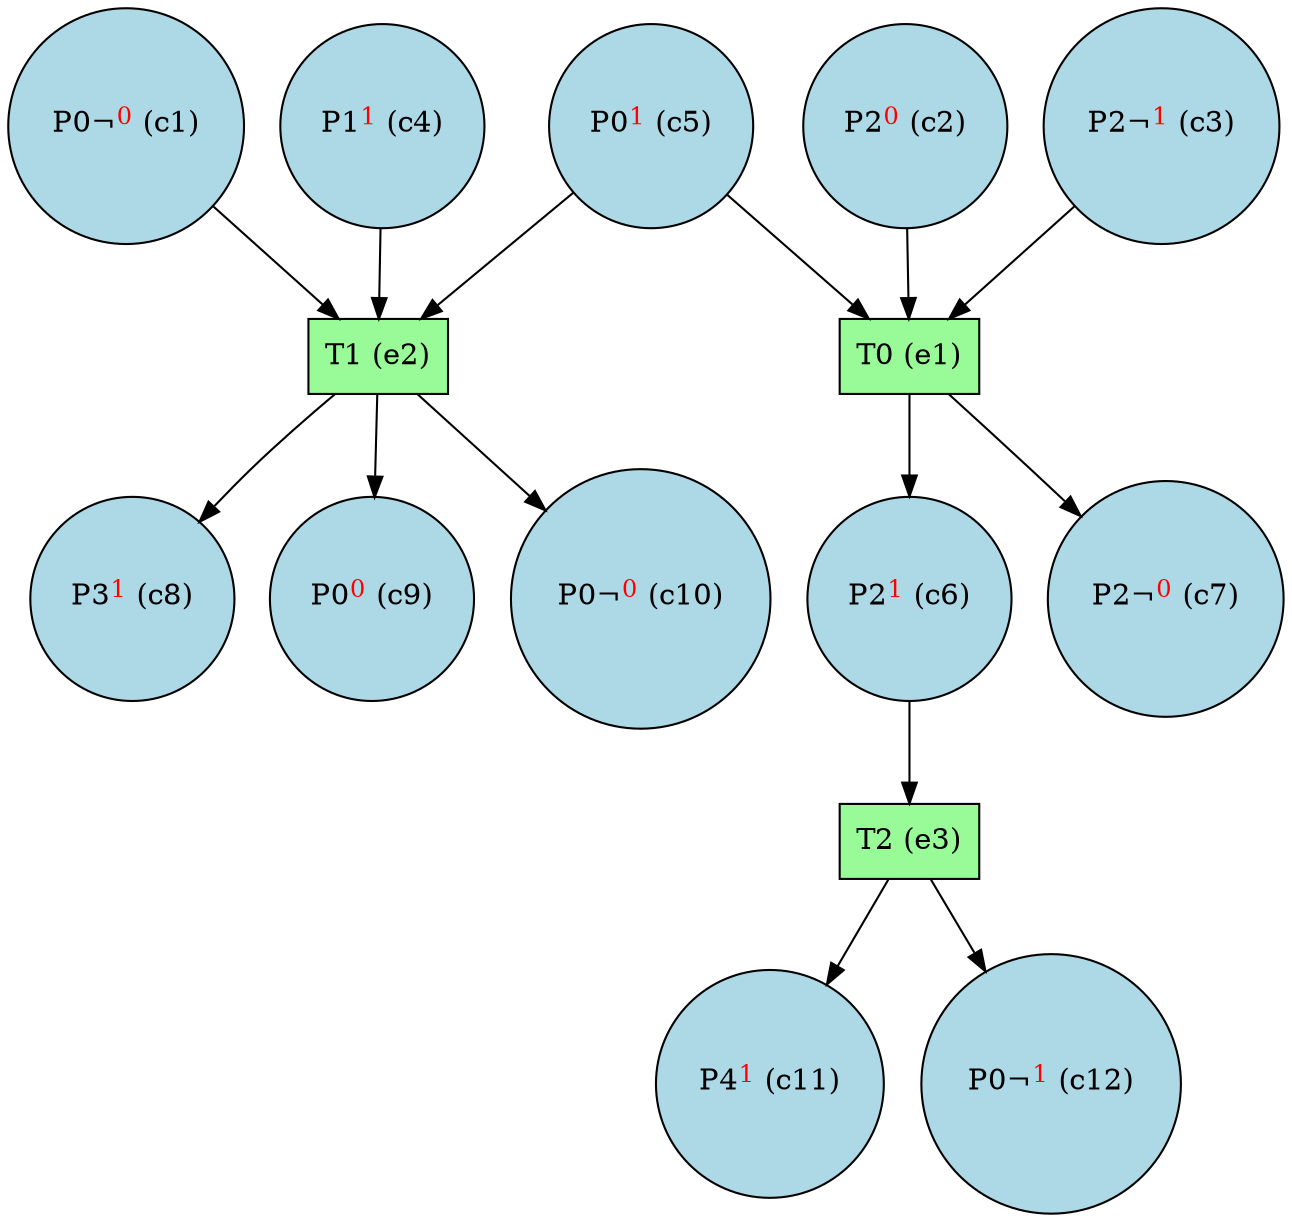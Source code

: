 digraph test {
  c1 -> e2;
  c2 -> e1;
  c3 -> e1;
  c4 -> e2;
  c5 -> e2;
  c5 -> e1;
  e1 -> c6;
  c6 -> e3;
  e1 -> c7;
  e2 -> c8;
  e2 -> c9;
  e2 -> c10;
  e3 -> c11;
  e3 -> c12;
  c1 [fillcolor=lightblue label= <P0¬<FONT COLOR="red"><SUP>0</SUP></FONT>&nbsp;(c1)> shape=circle style=filled];
  c2 [fillcolor=lightblue label= <P2<FONT COLOR="red"><SUP>0</SUP></FONT>&nbsp;(c2)> shape=circle style=filled];
  c3 [fillcolor=lightblue label= <P2¬<FONT COLOR="red"><SUP>1</SUP></FONT>&nbsp;(c3)> shape=circle style=filled];
  c4 [fillcolor=lightblue label= <P1<FONT COLOR="red"><SUP>1</SUP></FONT>&nbsp;(c4)> shape=circle style=filled];
  c5 [fillcolor=lightblue label= <P0<FONT COLOR="red"><SUP>1</SUP></FONT>&nbsp;(c5)> shape=circle style=filled];
  c6 [fillcolor=lightblue label= <P2<FONT COLOR="red"><SUP>1</SUP></FONT>&nbsp;(c6)> shape=circle style=filled];
  c7 [fillcolor=lightblue label= <P2¬<FONT COLOR="red"><SUP>0</SUP></FONT>&nbsp;(c7)> shape=circle style=filled];
  c8 [fillcolor=lightblue label= <P3<FONT COLOR="red"><SUP>1</SUP></FONT>&nbsp;(c8)> shape=circle style=filled];
  c9 [fillcolor=lightblue label= <P0<FONT COLOR="red"><SUP>0</SUP></FONT>&nbsp;(c9)> shape=circle style=filled];
  c10 [fillcolor=lightblue label= <P0¬<FONT COLOR="red"><SUP>0</SUP></FONT>&nbsp;(c10)> shape=circle style=filled];
  c11 [fillcolor=lightblue label= <P4<FONT COLOR="red"><SUP>1</SUP></FONT>&nbsp;(c11)> shape=circle style=filled];
  c12 [fillcolor=lightblue label= <P0¬<FONT COLOR="red"><SUP>1</SUP></FONT>&nbsp;(c12)> shape=circle style=filled];
  e1 [fillcolor=palegreen label="T0 (e1)" shape=box style=filled];
  e2 [fillcolor=palegreen label="T1 (e2)" shape=box style=filled];
  e3 [fillcolor=palegreen label="T2 (e3)" shape=box style=filled];
}
